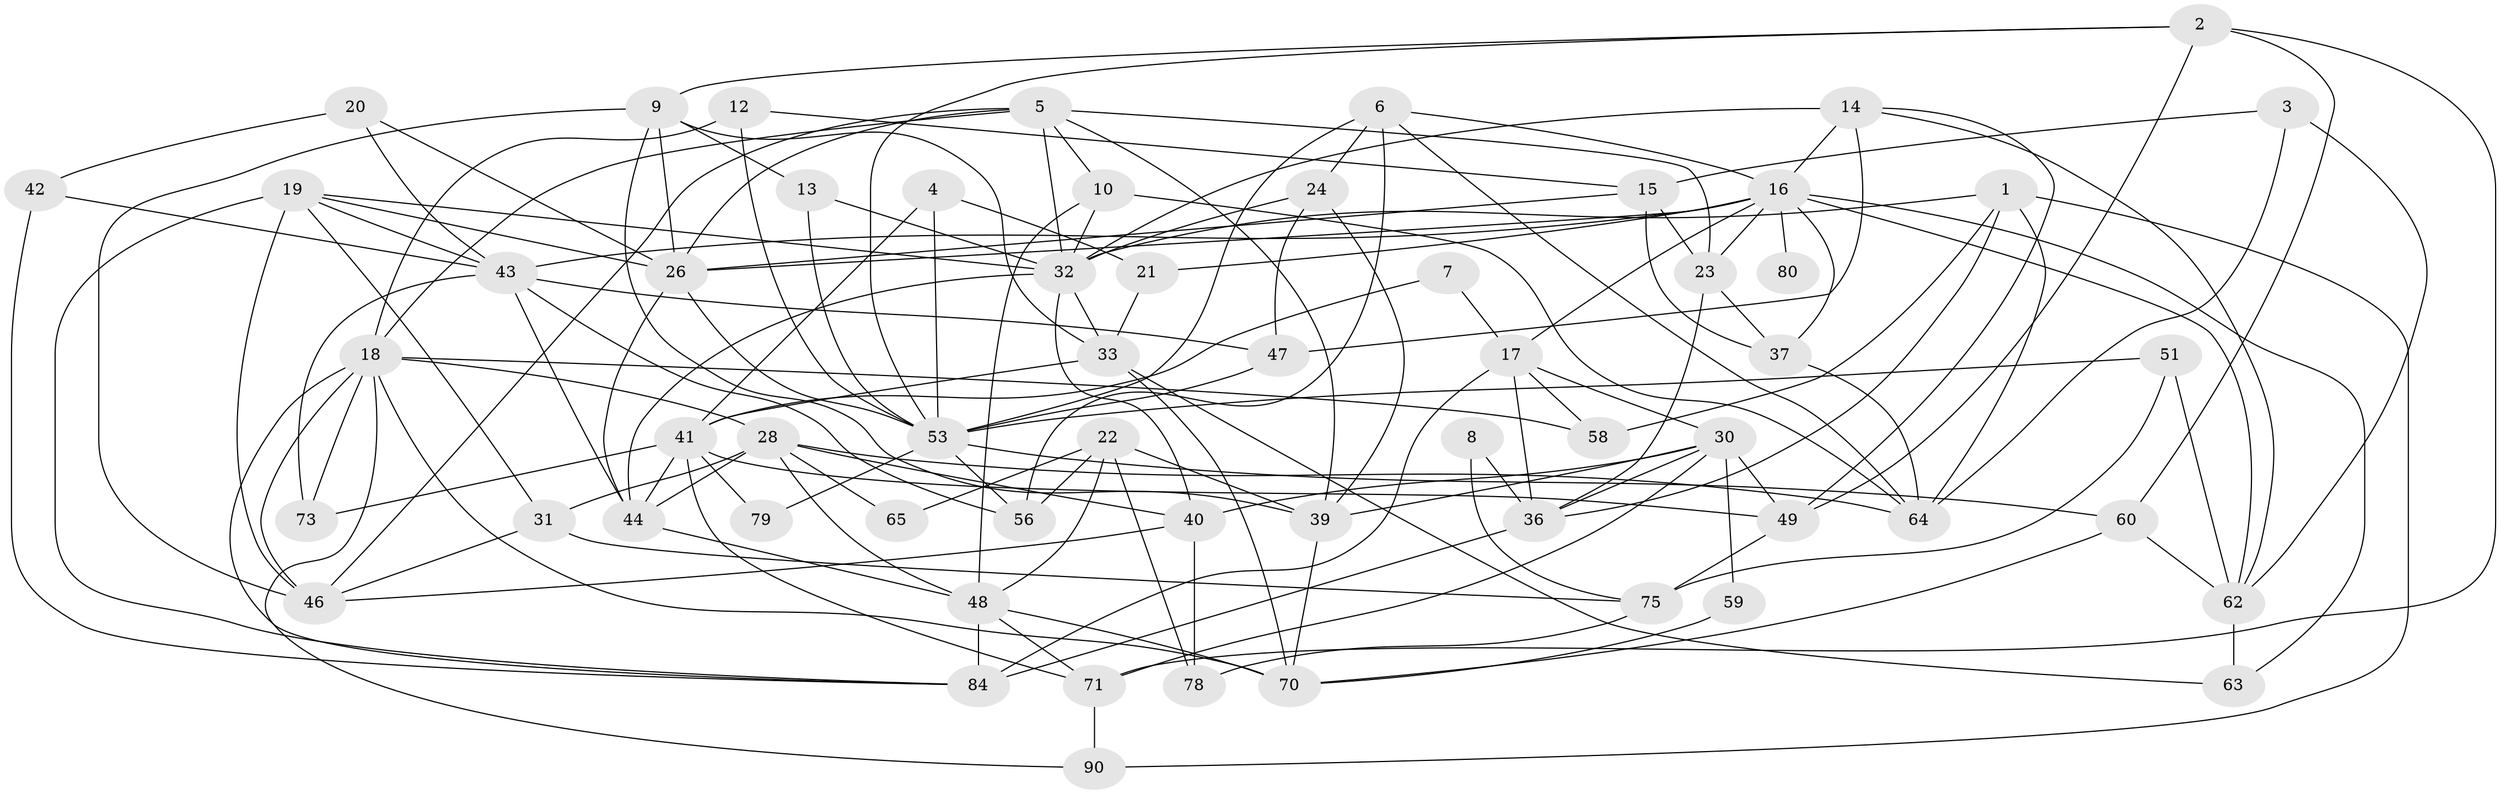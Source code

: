// original degree distribution, {4: 0.2553191489361702, 3: 0.2765957446808511, 5: 0.1595744680851064, 2: 0.14893617021276595, 7: 0.06382978723404255, 6: 0.0851063829787234, 9: 0.010638297872340425}
// Generated by graph-tools (version 1.1) at 2025/11/02/27/25 16:11:16]
// undirected, 60 vertices, 149 edges
graph export_dot {
graph [start="1"]
  node [color=gray90,style=filled];
  1 [super="+81"];
  2 [super="+27"];
  3;
  4;
  5 [super="+25"];
  6 [super="+35"];
  7;
  8;
  9 [super="+11"];
  10;
  12 [super="+57"];
  13 [super="+76"];
  14 [super="+89"];
  15;
  16 [super="+72"];
  17 [super="+34"];
  18 [super="+38"];
  19 [super="+29"];
  20 [super="+88"];
  21;
  22 [super="+54"];
  23 [super="+94"];
  24;
  26 [super="+61"];
  28;
  30 [super="+52"];
  31;
  32 [super="+67"];
  33 [super="+68"];
  36 [super="+93"];
  37;
  39 [super="+83"];
  40 [super="+69"];
  41 [super="+50"];
  42;
  43 [super="+82"];
  44 [super="+45"];
  46 [super="+86"];
  47;
  48 [super="+77"];
  49;
  51;
  53 [super="+55"];
  56;
  58;
  59;
  60;
  62 [super="+85"];
  63;
  64 [super="+66"];
  65;
  70 [super="+74"];
  71 [super="+91"];
  73;
  75 [super="+92"];
  78;
  79;
  80;
  84 [super="+87"];
  90;
  1 -- 90;
  1 -- 64;
  1 -- 58;
  1 -- 36;
  1 -- 32;
  2 -- 49;
  2 -- 71;
  2 -- 53;
  2 -- 60;
  2 -- 9;
  3 -- 62;
  3 -- 15;
  3 -- 64;
  4 -- 21;
  4 -- 41;
  4 -- 53;
  5 -- 10;
  5 -- 32;
  5 -- 39;
  5 -- 26;
  5 -- 46;
  5 -- 18;
  5 -- 23;
  6 -- 64;
  6 -- 56;
  6 -- 16;
  6 -- 24;
  6 -- 53;
  7 -- 41;
  7 -- 17;
  8 -- 75;
  8 -- 36;
  9 -- 39;
  9 -- 26;
  9 -- 13;
  9 -- 46;
  9 -- 33;
  10 -- 48;
  10 -- 64;
  10 -- 32;
  12 -- 53;
  12 -- 18;
  12 -- 15;
  13 -- 53;
  13 -- 32;
  14 -- 47;
  14 -- 16;
  14 -- 32;
  14 -- 49;
  14 -- 62;
  15 -- 23;
  15 -- 37;
  15 -- 26;
  16 -- 37;
  16 -- 62;
  16 -- 80 [weight=2];
  16 -- 21;
  16 -- 26;
  16 -- 43;
  16 -- 63;
  16 -- 23;
  16 -- 17;
  17 -- 36;
  17 -- 58;
  17 -- 30;
  17 -- 84;
  18 -- 46;
  18 -- 58;
  18 -- 84;
  18 -- 90;
  18 -- 70;
  18 -- 73;
  18 -- 28;
  19 -- 26;
  19 -- 32;
  19 -- 84;
  19 -- 46;
  19 -- 31;
  19 -- 43;
  20 -- 42;
  20 -- 26;
  20 -- 43;
  21 -- 33;
  22 -- 39;
  22 -- 48;
  22 -- 65;
  22 -- 56;
  22 -- 78;
  23 -- 37;
  23 -- 36;
  24 -- 39;
  24 -- 47;
  24 -- 32;
  26 -- 53;
  26 -- 44;
  28 -- 31;
  28 -- 40;
  28 -- 48;
  28 -- 64;
  28 -- 65;
  28 -- 44;
  30 -- 40;
  30 -- 36;
  30 -- 59;
  30 -- 39;
  30 -- 71;
  30 -- 49;
  31 -- 46;
  31 -- 75;
  32 -- 40;
  32 -- 44;
  32 -- 33;
  33 -- 70;
  33 -- 41;
  33 -- 63;
  36 -- 84 [weight=2];
  37 -- 64;
  39 -- 70;
  40 -- 78;
  40 -- 46;
  41 -- 49;
  41 -- 73;
  41 -- 79;
  41 -- 71;
  41 -- 44;
  42 -- 84;
  42 -- 43;
  43 -- 47;
  43 -- 56;
  43 -- 73;
  43 -- 44;
  44 -- 48;
  47 -- 53;
  48 -- 84;
  48 -- 71;
  48 -- 70;
  49 -- 75;
  51 -- 62;
  51 -- 75;
  51 -- 53;
  53 -- 79;
  53 -- 56;
  53 -- 60;
  59 -- 70;
  60 -- 70;
  60 -- 62;
  62 -- 63;
  71 -- 90;
  75 -- 78;
}
